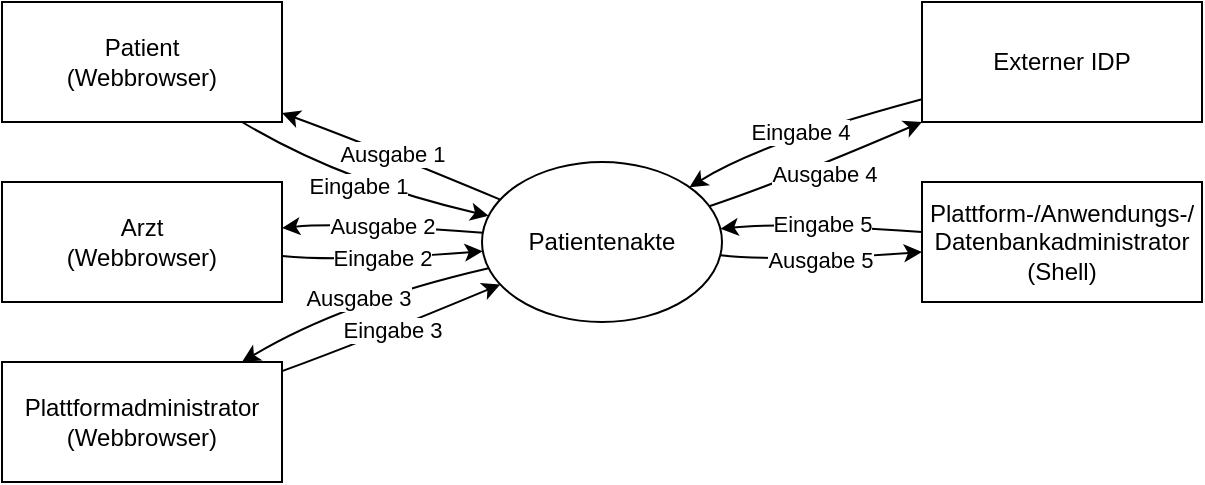 <mxfile version="20.4.1" type="device"><diagram id="C0pXREjijxtebycW8DqF" name="Seite-1"><mxGraphModel dx="777" dy="565" grid="1" gridSize="10" guides="1" tooltips="1" connect="1" arrows="1" fold="1" page="1" pageScale="1" pageWidth="827" pageHeight="1169" math="0" shadow="0"><root><mxCell id="0"/><mxCell id="1" parent="0"/><mxCell id="HZvwIDzmW9ChqlsgXaRF-1" value="Patientenakte" style="ellipse;whiteSpace=wrap;html=1;" vertex="1" parent="1"><mxGeometry x="280" y="120" width="120" height="80" as="geometry"/></mxCell><mxCell id="HZvwIDzmW9ChqlsgXaRF-2" value="Patient&lt;br&gt;(Webbrowser)" style="rounded=0;whiteSpace=wrap;html=1;" vertex="1" parent="1"><mxGeometry x="40" y="40" width="140" height="60" as="geometry"/></mxCell><mxCell id="HZvwIDzmW9ChqlsgXaRF-3" value="Arzt&lt;br&gt;(Webbrowser)" style="rounded=0;whiteSpace=wrap;html=1;" vertex="1" parent="1"><mxGeometry x="40" y="130" width="140" height="60" as="geometry"/></mxCell><mxCell id="HZvwIDzmW9ChqlsgXaRF-4" value="Externer IDP" style="rounded=0;whiteSpace=wrap;html=1;" vertex="1" parent="1"><mxGeometry x="500" y="40" width="140" height="60" as="geometry"/></mxCell><mxCell id="HZvwIDzmW9ChqlsgXaRF-5" value="Plattformadministrator&lt;br&gt;(Webbrowser)" style="rounded=0;whiteSpace=wrap;html=1;" vertex="1" parent="1"><mxGeometry x="40" y="220" width="140" height="60" as="geometry"/></mxCell><mxCell id="HZvwIDzmW9ChqlsgXaRF-6" value="Plattform-/Anwendungs-/&lt;br&gt;Datenbankadministrator&lt;br&gt;(Shell)" style="rounded=0;whiteSpace=wrap;html=1;" vertex="1" parent="1"><mxGeometry x="500" y="130" width="140" height="60" as="geometry"/></mxCell><mxCell id="HZvwIDzmW9ChqlsgXaRF-21" value="Ausgabe 1" style="curved=1;endArrow=classic;html=1;rounded=0;" edge="1" parent="1" source="HZvwIDzmW9ChqlsgXaRF-1" target="HZvwIDzmW9ChqlsgXaRF-2"><mxGeometry width="50" height="50" relative="1" as="geometry"><mxPoint x="130" y="390" as="sourcePoint"/><mxPoint x="180" y="340" as="targetPoint"/><Array as="points"><mxPoint x="220" y="110"/></Array></mxGeometry></mxCell><mxCell id="HZvwIDzmW9ChqlsgXaRF-22" value="Ausgabe 2" style="curved=1;endArrow=classic;html=1;rounded=0;" edge="1" parent="1" source="HZvwIDzmW9ChqlsgXaRF-1" target="HZvwIDzmW9ChqlsgXaRF-3"><mxGeometry width="50" height="50" relative="1" as="geometry"><mxPoint x="140" y="400" as="sourcePoint"/><mxPoint x="190" y="350" as="targetPoint"/><Array as="points"><mxPoint x="210" y="150"/></Array></mxGeometry></mxCell><mxCell id="HZvwIDzmW9ChqlsgXaRF-23" value="Ausgabe 3" style="curved=1;endArrow=classic;html=1;rounded=0;" edge="1" parent="1" source="HZvwIDzmW9ChqlsgXaRF-1" target="HZvwIDzmW9ChqlsgXaRF-5"><mxGeometry width="50" height="50" relative="1" as="geometry"><mxPoint x="150" y="410" as="sourcePoint"/><mxPoint x="200" y="360" as="targetPoint"/><Array as="points"><mxPoint x="210" y="190"/></Array></mxGeometry></mxCell><mxCell id="HZvwIDzmW9ChqlsgXaRF-24" value="" style="curved=1;endArrow=classic;html=1;rounded=0;" edge="1" parent="1" source="HZvwIDzmW9ChqlsgXaRF-1" target="HZvwIDzmW9ChqlsgXaRF-4"><mxGeometry width="50" height="50" relative="1" as="geometry"><mxPoint x="200" y="420" as="sourcePoint"/><mxPoint x="250" y="370" as="targetPoint"/><Array as="points"><mxPoint x="430" y="130"/></Array></mxGeometry></mxCell><mxCell id="HZvwIDzmW9ChqlsgXaRF-31" value="Ausgabe 4" style="edgeLabel;html=1;align=center;verticalAlign=middle;resizable=0;points=[];" vertex="1" connectable="0" parent="HZvwIDzmW9ChqlsgXaRF-24"><mxGeometry x="0.038" y="-4" relative="1" as="geometry"><mxPoint as="offset"/></mxGeometry></mxCell><mxCell id="HZvwIDzmW9ChqlsgXaRF-25" value="Ausgabe 5" style="curved=1;endArrow=classic;html=1;rounded=0;" edge="1" parent="1" source="HZvwIDzmW9ChqlsgXaRF-1" target="HZvwIDzmW9ChqlsgXaRF-6"><mxGeometry width="50" height="50" relative="1" as="geometry"><mxPoint x="210" y="430" as="sourcePoint"/><mxPoint x="260" y="380" as="targetPoint"/><Array as="points"><mxPoint x="430" y="170"/></Array></mxGeometry></mxCell><mxCell id="HZvwIDzmW9ChqlsgXaRF-26" value="Eingabe 1" style="curved=1;endArrow=classic;html=1;rounded=0;" edge="1" parent="1" source="HZvwIDzmW9ChqlsgXaRF-2" target="HZvwIDzmW9ChqlsgXaRF-1"><mxGeometry width="50" height="50" relative="1" as="geometry"><mxPoint x="360" y="340" as="sourcePoint"/><mxPoint x="410" y="290" as="targetPoint"/><Array as="points"><mxPoint x="210" y="130"/></Array></mxGeometry></mxCell><mxCell id="HZvwIDzmW9ChqlsgXaRF-27" value="Eingabe 2" style="curved=1;endArrow=classic;html=1;rounded=0;" edge="1" parent="1" source="HZvwIDzmW9ChqlsgXaRF-3" target="HZvwIDzmW9ChqlsgXaRF-1"><mxGeometry width="50" height="50" relative="1" as="geometry"><mxPoint x="370" y="350" as="sourcePoint"/><mxPoint x="420" y="300" as="targetPoint"/><Array as="points"><mxPoint x="210" y="170"/></Array></mxGeometry></mxCell><mxCell id="HZvwIDzmW9ChqlsgXaRF-28" value="Eingabe 3" style="curved=1;endArrow=classic;html=1;rounded=0;" edge="1" parent="1" source="HZvwIDzmW9ChqlsgXaRF-5" target="HZvwIDzmW9ChqlsgXaRF-1"><mxGeometry width="50" height="50" relative="1" as="geometry"><mxPoint x="380" y="360" as="sourcePoint"/><mxPoint x="430" y="310" as="targetPoint"/><Array as="points"><mxPoint x="220" y="210"/></Array></mxGeometry></mxCell><mxCell id="HZvwIDzmW9ChqlsgXaRF-29" value="Eingabe 4" style="curved=1;endArrow=classic;html=1;rounded=0;" edge="1" parent="1" source="HZvwIDzmW9ChqlsgXaRF-4" target="HZvwIDzmW9ChqlsgXaRF-1"><mxGeometry width="50" height="50" relative="1" as="geometry"><mxPoint x="430" y="370" as="sourcePoint"/><mxPoint x="480" y="320" as="targetPoint"/><Array as="points"><mxPoint x="420" y="110"/></Array></mxGeometry></mxCell><mxCell id="HZvwIDzmW9ChqlsgXaRF-30" value="Eingabe 5" style="curved=1;endArrow=classic;html=1;rounded=0;" edge="1" parent="1" source="HZvwIDzmW9ChqlsgXaRF-6" target="HZvwIDzmW9ChqlsgXaRF-1"><mxGeometry width="50" height="50" relative="1" as="geometry"><mxPoint x="440" y="380" as="sourcePoint"/><mxPoint x="490" y="330" as="targetPoint"/><Array as="points"><mxPoint x="430" y="150"/></Array></mxGeometry></mxCell></root></mxGraphModel></diagram></mxfile>